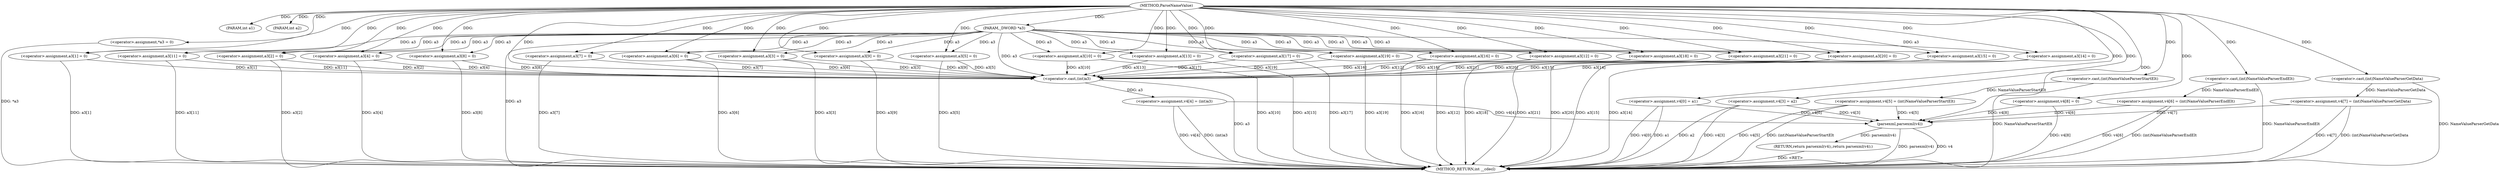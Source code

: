 digraph ParseNameValue {  
"1000102" [label = "(METHOD,ParseNameValue)" ]
"1000263" [label = "(METHOD_RETURN,int __cdecl)" ]
"1000103" [label = "(PARAM,int a1)" ]
"1000104" [label = "(PARAM,int a2)" ]
"1000105" [label = "(PARAM,_DWORD *a3)" ]
"1000108" [label = "(<operator>.assignment,a3[1] = 0)" ]
"1000113" [label = "(<operator>.assignment,*a3 = 0)" ]
"1000117" [label = "(<operator>.assignment,a3[3] = 0)" ]
"1000122" [label = "(<operator>.assignment,a3[2] = 0)" ]
"1000127" [label = "(<operator>.assignment,a3[5] = 0)" ]
"1000132" [label = "(<operator>.assignment,a3[4] = 0)" ]
"1000137" [label = "(<operator>.assignment,a3[7] = 0)" ]
"1000142" [label = "(<operator>.assignment,a3[6] = 0)" ]
"1000147" [label = "(<operator>.assignment,a3[9] = 0)" ]
"1000152" [label = "(<operator>.assignment,a3[8] = 0)" ]
"1000157" [label = "(<operator>.assignment,a3[11] = 0)" ]
"1000162" [label = "(<operator>.assignment,a3[10] = 0)" ]
"1000167" [label = "(<operator>.assignment,a3[13] = 0)" ]
"1000172" [label = "(<operator>.assignment,a3[12] = 0)" ]
"1000177" [label = "(<operator>.assignment,a3[15] = 0)" ]
"1000182" [label = "(<operator>.assignment,a3[14] = 0)" ]
"1000187" [label = "(<operator>.assignment,a3[17] = 0)" ]
"1000192" [label = "(<operator>.assignment,a3[16] = 0)" ]
"1000197" [label = "(<operator>.assignment,a3[19] = 0)" ]
"1000202" [label = "(<operator>.assignment,a3[18] = 0)" ]
"1000207" [label = "(<operator>.assignment,a3[21] = 0)" ]
"1000212" [label = "(<operator>.assignment,a3[20] = 0)" ]
"1000217" [label = "(<operator>.assignment,v4[0] = a1)" ]
"1000222" [label = "(<operator>.assignment,v4[3] = a2)" ]
"1000227" [label = "(<operator>.assignment,v4[4] = (int)a3)" ]
"1000231" [label = "(<operator>.cast,(int)a3)" ]
"1000234" [label = "(<operator>.assignment,v4[5] = (int)NameValueParserStartElt)" ]
"1000238" [label = "(<operator>.cast,(int)NameValueParserStartElt)" ]
"1000241" [label = "(<operator>.assignment,v4[6] = (int)NameValueParserEndElt)" ]
"1000245" [label = "(<operator>.cast,(int)NameValueParserEndElt)" ]
"1000248" [label = "(<operator>.assignment,v4[7] = (int)NameValueParserGetData)" ]
"1000252" [label = "(<operator>.cast,(int)NameValueParserGetData)" ]
"1000255" [label = "(<operator>.assignment,v4[8] = 0)" ]
"1000260" [label = "(RETURN,return parsexml(v4);,return parsexml(v4);)" ]
"1000261" [label = "(parsexml,parsexml(v4))" ]
  "1000231" -> "1000263"  [ label = "DDG: a3"] 
  "1000137" -> "1000263"  [ label = "DDG: a3[7]"] 
  "1000252" -> "1000263"  [ label = "DDG: NameValueParserGetData"] 
  "1000217" -> "1000263"  [ label = "DDG: v4[0]"] 
  "1000142" -> "1000263"  [ label = "DDG: a3[6]"] 
  "1000127" -> "1000263"  [ label = "DDG: a3[5]"] 
  "1000202" -> "1000263"  [ label = "DDG: a3[18]"] 
  "1000162" -> "1000263"  [ label = "DDG: a3[10]"] 
  "1000108" -> "1000263"  [ label = "DDG: a3[1]"] 
  "1000222" -> "1000263"  [ label = "DDG: v4[3]"] 
  "1000117" -> "1000263"  [ label = "DDG: a3[3]"] 
  "1000105" -> "1000263"  [ label = "DDG: a3"] 
  "1000212" -> "1000263"  [ label = "DDG: a3[20]"] 
  "1000177" -> "1000263"  [ label = "DDG: a3[15]"] 
  "1000217" -> "1000263"  [ label = "DDG: a1"] 
  "1000255" -> "1000263"  [ label = "DDG: v4[8]"] 
  "1000222" -> "1000263"  [ label = "DDG: a2"] 
  "1000182" -> "1000263"  [ label = "DDG: a3[14]"] 
  "1000132" -> "1000263"  [ label = "DDG: a3[4]"] 
  "1000152" -> "1000263"  [ label = "DDG: a3[8]"] 
  "1000147" -> "1000263"  [ label = "DDG: a3[9]"] 
  "1000157" -> "1000263"  [ label = "DDG: a3[11]"] 
  "1000245" -> "1000263"  [ label = "DDG: NameValueParserEndElt"] 
  "1000192" -> "1000263"  [ label = "DDG: a3[16]"] 
  "1000248" -> "1000263"  [ label = "DDG: v4[7]"] 
  "1000261" -> "1000263"  [ label = "DDG: parsexml(v4)"] 
  "1000248" -> "1000263"  [ label = "DDG: (int)NameValueParserGetData"] 
  "1000227" -> "1000263"  [ label = "DDG: (int)a3"] 
  "1000197" -> "1000263"  [ label = "DDG: a3[19]"] 
  "1000187" -> "1000263"  [ label = "DDG: a3[17]"] 
  "1000207" -> "1000263"  [ label = "DDG: a3[21]"] 
  "1000227" -> "1000263"  [ label = "DDG: v4[4]"] 
  "1000113" -> "1000263"  [ label = "DDG: *a3"] 
  "1000241" -> "1000263"  [ label = "DDG: v4[6]"] 
  "1000172" -> "1000263"  [ label = "DDG: a3[12]"] 
  "1000234" -> "1000263"  [ label = "DDG: (int)NameValueParserStartElt"] 
  "1000261" -> "1000263"  [ label = "DDG: v4"] 
  "1000238" -> "1000263"  [ label = "DDG: NameValueParserStartElt"] 
  "1000241" -> "1000263"  [ label = "DDG: (int)NameValueParserEndElt"] 
  "1000122" -> "1000263"  [ label = "DDG: a3[2]"] 
  "1000167" -> "1000263"  [ label = "DDG: a3[13]"] 
  "1000234" -> "1000263"  [ label = "DDG: v4[5]"] 
  "1000260" -> "1000263"  [ label = "DDG: <RET>"] 
  "1000102" -> "1000103"  [ label = "DDG: "] 
  "1000102" -> "1000104"  [ label = "DDG: "] 
  "1000102" -> "1000105"  [ label = "DDG: "] 
  "1000102" -> "1000108"  [ label = "DDG: "] 
  "1000105" -> "1000108"  [ label = "DDG: a3"] 
  "1000102" -> "1000113"  [ label = "DDG: "] 
  "1000102" -> "1000117"  [ label = "DDG: "] 
  "1000105" -> "1000117"  [ label = "DDG: a3"] 
  "1000102" -> "1000122"  [ label = "DDG: "] 
  "1000105" -> "1000122"  [ label = "DDG: a3"] 
  "1000102" -> "1000127"  [ label = "DDG: "] 
  "1000105" -> "1000127"  [ label = "DDG: a3"] 
  "1000102" -> "1000132"  [ label = "DDG: "] 
  "1000105" -> "1000132"  [ label = "DDG: a3"] 
  "1000102" -> "1000137"  [ label = "DDG: "] 
  "1000105" -> "1000137"  [ label = "DDG: a3"] 
  "1000102" -> "1000142"  [ label = "DDG: "] 
  "1000105" -> "1000142"  [ label = "DDG: a3"] 
  "1000102" -> "1000147"  [ label = "DDG: "] 
  "1000105" -> "1000147"  [ label = "DDG: a3"] 
  "1000102" -> "1000152"  [ label = "DDG: "] 
  "1000105" -> "1000152"  [ label = "DDG: a3"] 
  "1000102" -> "1000157"  [ label = "DDG: "] 
  "1000105" -> "1000157"  [ label = "DDG: a3"] 
  "1000102" -> "1000162"  [ label = "DDG: "] 
  "1000105" -> "1000162"  [ label = "DDG: a3"] 
  "1000102" -> "1000167"  [ label = "DDG: "] 
  "1000105" -> "1000167"  [ label = "DDG: a3"] 
  "1000102" -> "1000172"  [ label = "DDG: "] 
  "1000105" -> "1000172"  [ label = "DDG: a3"] 
  "1000102" -> "1000177"  [ label = "DDG: "] 
  "1000105" -> "1000177"  [ label = "DDG: a3"] 
  "1000102" -> "1000182"  [ label = "DDG: "] 
  "1000105" -> "1000182"  [ label = "DDG: a3"] 
  "1000102" -> "1000187"  [ label = "DDG: "] 
  "1000105" -> "1000187"  [ label = "DDG: a3"] 
  "1000102" -> "1000192"  [ label = "DDG: "] 
  "1000105" -> "1000192"  [ label = "DDG: a3"] 
  "1000102" -> "1000197"  [ label = "DDG: "] 
  "1000105" -> "1000197"  [ label = "DDG: a3"] 
  "1000102" -> "1000202"  [ label = "DDG: "] 
  "1000105" -> "1000202"  [ label = "DDG: a3"] 
  "1000102" -> "1000207"  [ label = "DDG: "] 
  "1000105" -> "1000207"  [ label = "DDG: a3"] 
  "1000102" -> "1000212"  [ label = "DDG: "] 
  "1000105" -> "1000212"  [ label = "DDG: a3"] 
  "1000102" -> "1000217"  [ label = "DDG: "] 
  "1000102" -> "1000222"  [ label = "DDG: "] 
  "1000231" -> "1000227"  [ label = "DDG: a3"] 
  "1000142" -> "1000231"  [ label = "DDG: a3[6]"] 
  "1000127" -> "1000231"  [ label = "DDG: a3[5]"] 
  "1000108" -> "1000231"  [ label = "DDG: a3[1]"] 
  "1000177" -> "1000231"  [ label = "DDG: a3[15]"] 
  "1000147" -> "1000231"  [ label = "DDG: a3[9]"] 
  "1000157" -> "1000231"  [ label = "DDG: a3[11]"] 
  "1000137" -> "1000231"  [ label = "DDG: a3[7]"] 
  "1000192" -> "1000231"  [ label = "DDG: a3[16]"] 
  "1000197" -> "1000231"  [ label = "DDG: a3[19]"] 
  "1000172" -> "1000231"  [ label = "DDG: a3[12]"] 
  "1000122" -> "1000231"  [ label = "DDG: a3[2]"] 
  "1000167" -> "1000231"  [ label = "DDG: a3[13]"] 
  "1000162" -> "1000231"  [ label = "DDG: a3[10]"] 
  "1000202" -> "1000231"  [ label = "DDG: a3[18]"] 
  "1000117" -> "1000231"  [ label = "DDG: a3[3]"] 
  "1000212" -> "1000231"  [ label = "DDG: a3[20]"] 
  "1000152" -> "1000231"  [ label = "DDG: a3[8]"] 
  "1000182" -> "1000231"  [ label = "DDG: a3[14]"] 
  "1000132" -> "1000231"  [ label = "DDG: a3[4]"] 
  "1000187" -> "1000231"  [ label = "DDG: a3[17]"] 
  "1000207" -> "1000231"  [ label = "DDG: a3[21]"] 
  "1000105" -> "1000231"  [ label = "DDG: a3"] 
  "1000102" -> "1000231"  [ label = "DDG: "] 
  "1000238" -> "1000234"  [ label = "DDG: NameValueParserStartElt"] 
  "1000102" -> "1000238"  [ label = "DDG: "] 
  "1000245" -> "1000241"  [ label = "DDG: NameValueParserEndElt"] 
  "1000102" -> "1000245"  [ label = "DDG: "] 
  "1000252" -> "1000248"  [ label = "DDG: NameValueParserGetData"] 
  "1000102" -> "1000252"  [ label = "DDG: "] 
  "1000102" -> "1000255"  [ label = "DDG: "] 
  "1000261" -> "1000260"  [ label = "DDG: parsexml(v4)"] 
  "1000217" -> "1000261"  [ label = "DDG: v4[0]"] 
  "1000222" -> "1000261"  [ label = "DDG: v4[3]"] 
  "1000255" -> "1000261"  [ label = "DDG: v4[8]"] 
  "1000248" -> "1000261"  [ label = "DDG: v4[7]"] 
  "1000227" -> "1000261"  [ label = "DDG: v4[4]"] 
  "1000241" -> "1000261"  [ label = "DDG: v4[6]"] 
  "1000234" -> "1000261"  [ label = "DDG: v4[5]"] 
  "1000102" -> "1000261"  [ label = "DDG: "] 
}
